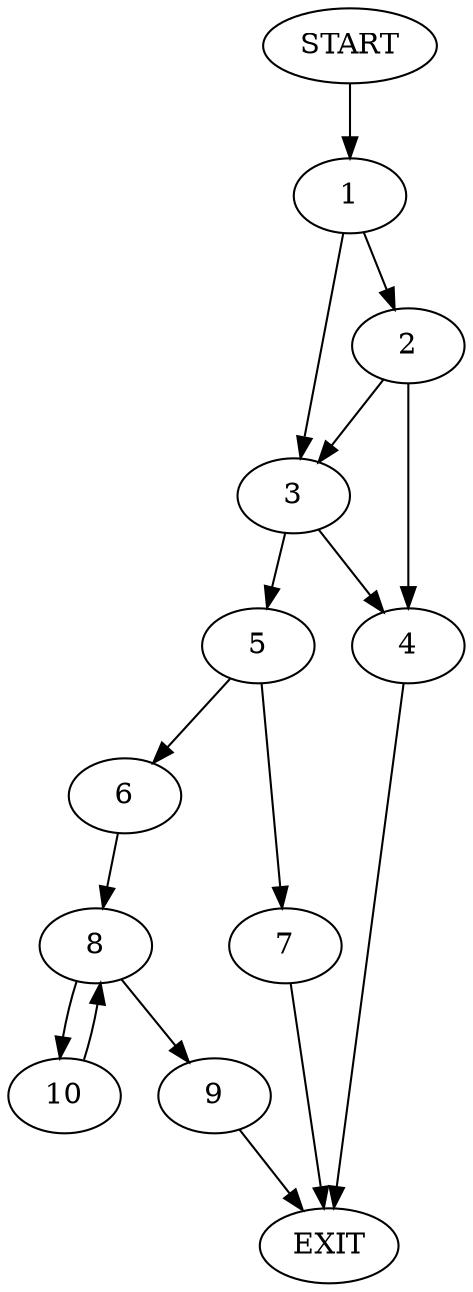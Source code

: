 digraph {
0 [label="START"]
11 [label="EXIT"]
0 -> 1
1 -> 2
1 -> 3
2 -> 3
2 -> 4
3 -> 5
3 -> 4
4 -> 11
5 -> 6
5 -> 7
7 -> 11
6 -> 8
8 -> 9
8 -> 10
9 -> 11
10 -> 8
}
